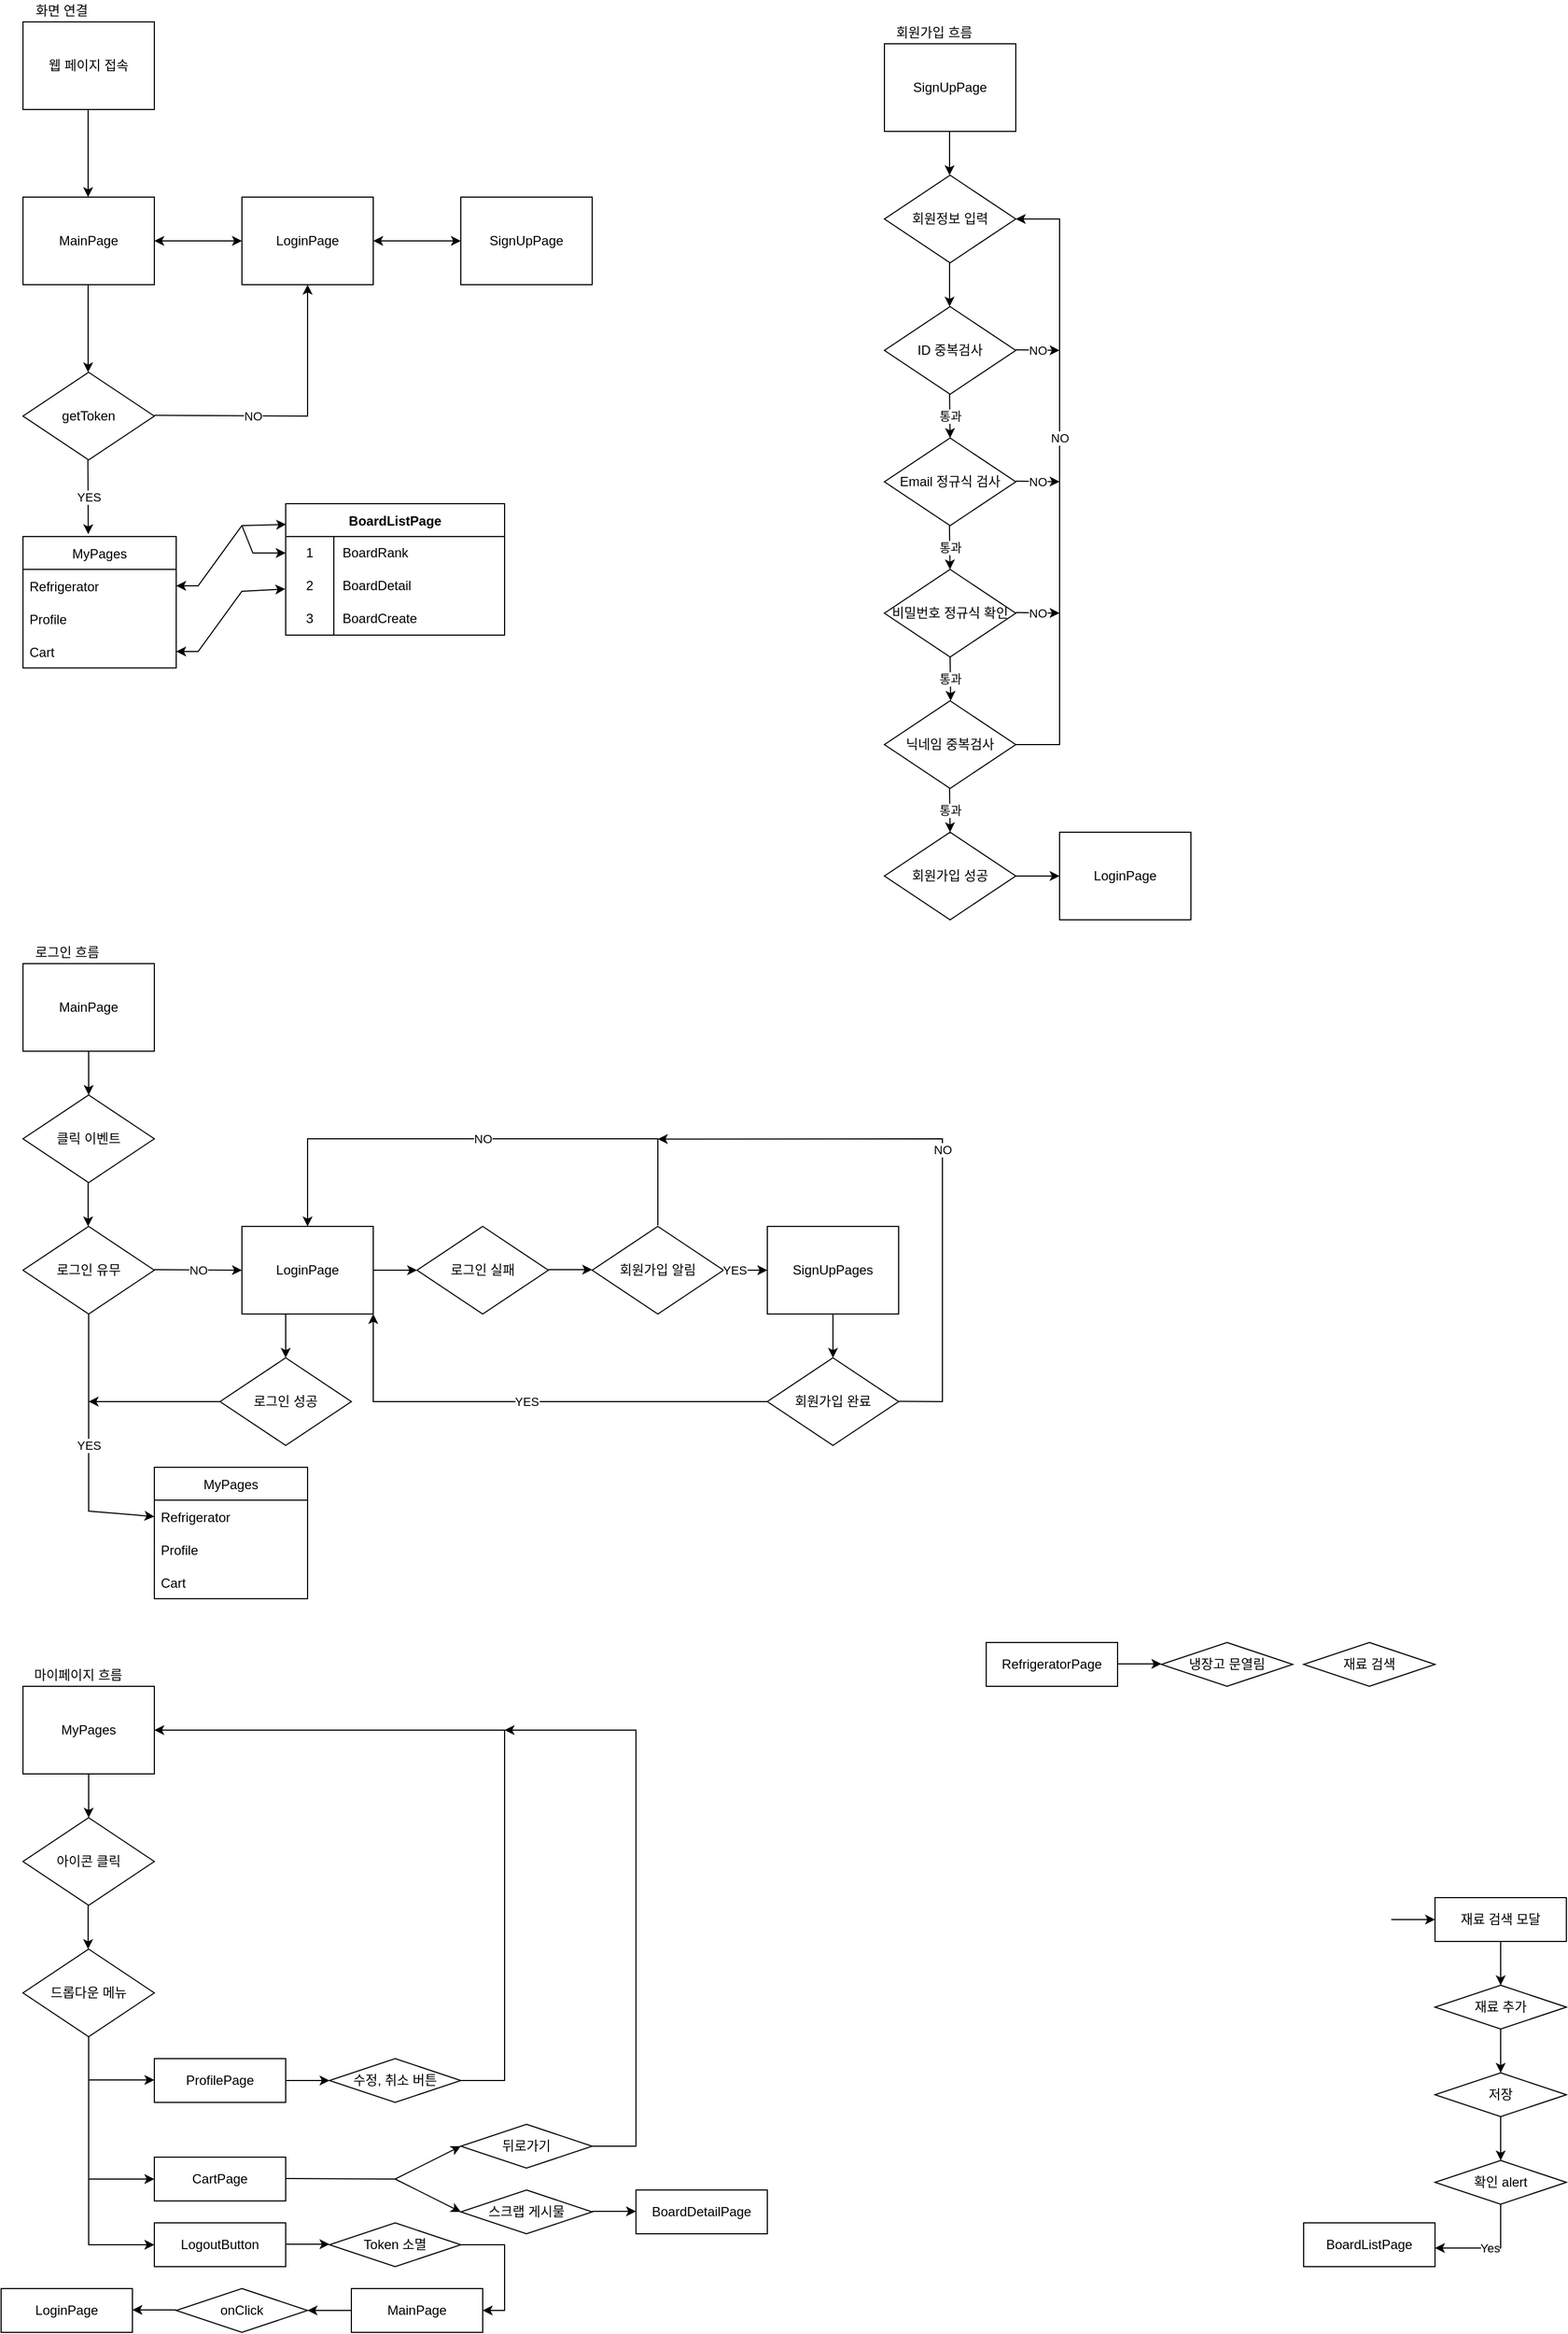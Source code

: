 <mxfile version="17.4.0" type="device"><diagram id="q5VHLR1NFoGyEpPWqJxG" name="Page-1"><mxGraphModel dx="1966" dy="878" grid="1" gridSize="10" guides="1" tooltips="1" connect="1" arrows="1" fold="1" page="1" pageScale="1" pageWidth="827" pageHeight="1169" math="0" shadow="0"><root><mxCell id="0"/><mxCell id="1" parent="0"/><UserObject label="웹 페이지 접속" treeRoot="1" id="XdCAd-mojcfVDzopCOzS-5"><mxCell style="whiteSpace=wrap;html=1;align=center;treeFolding=1;treeMoving=1;newEdgeStyle={&quot;edgeStyle&quot;:&quot;elbowEdgeStyle&quot;,&quot;startArrow&quot;:&quot;none&quot;,&quot;endArrow&quot;:&quot;none&quot;};fontFamily=Helvetica;" parent="1" vertex="1"><mxGeometry x="40" y="40" width="120" height="80" as="geometry"/></mxCell></UserObject><UserObject label="MainPage" treeRoot="1" id="XdCAd-mojcfVDzopCOzS-6"><mxCell style="whiteSpace=wrap;html=1;align=center;treeFolding=1;treeMoving=1;newEdgeStyle={&quot;edgeStyle&quot;:&quot;elbowEdgeStyle&quot;,&quot;startArrow&quot;:&quot;none&quot;,&quot;endArrow&quot;:&quot;none&quot;};fontFamily=Helvetica;" parent="1" vertex="1"><mxGeometry x="40" y="200" width="120" height="80" as="geometry"/></mxCell></UserObject><UserObject label="SignUpPage" treeRoot="1" id="XdCAd-mojcfVDzopCOzS-8"><mxCell style="whiteSpace=wrap;html=1;align=center;treeFolding=1;treeMoving=1;newEdgeStyle={&quot;edgeStyle&quot;:&quot;elbowEdgeStyle&quot;,&quot;startArrow&quot;:&quot;none&quot;,&quot;endArrow&quot;:&quot;none&quot;};fontFamily=Helvetica;" parent="1" vertex="1"><mxGeometry x="440" y="200" width="120" height="80" as="geometry"/></mxCell></UserObject><mxCell id="XdCAd-mojcfVDzopCOzS-10" value="BoardListPage" style="shape=table;startSize=30;container=1;collapsible=0;childLayout=tableLayout;fixedRows=1;rowLines=0;fontStyle=1;fontFamily=Helvetica;" parent="1" vertex="1"><mxGeometry x="280" y="480" width="200" height="120" as="geometry"/></mxCell><mxCell id="XdCAd-mojcfVDzopCOzS-11" value="" style="shape=tableRow;horizontal=0;startSize=0;swimlaneHead=0;swimlaneBody=0;top=0;left=0;bottom=0;right=0;collapsible=0;dropTarget=0;fillColor=none;points=[[0,0.5],[1,0.5]];portConstraint=eastwest;fontFamily=Helvetica;" parent="XdCAd-mojcfVDzopCOzS-10" vertex="1"><mxGeometry y="30" width="200" height="30" as="geometry"/></mxCell><mxCell id="XdCAd-mojcfVDzopCOzS-12" value="1" style="shape=partialRectangle;html=1;whiteSpace=wrap;connectable=0;fillColor=none;top=0;left=0;bottom=0;right=0;overflow=hidden;pointerEvents=1;fontFamily=Helvetica;" parent="XdCAd-mojcfVDzopCOzS-11" vertex="1"><mxGeometry width="44" height="30" as="geometry"><mxRectangle width="44" height="30" as="alternateBounds"/></mxGeometry></mxCell><mxCell id="XdCAd-mojcfVDzopCOzS-13" value="BoardRank" style="shape=partialRectangle;html=1;whiteSpace=wrap;connectable=0;fillColor=none;top=0;left=0;bottom=0;right=0;align=left;spacingLeft=6;overflow=hidden;fontFamily=Helvetica;" parent="XdCAd-mojcfVDzopCOzS-11" vertex="1"><mxGeometry x="44" width="156" height="30" as="geometry"><mxRectangle width="156" height="30" as="alternateBounds"/></mxGeometry></mxCell><mxCell id="XdCAd-mojcfVDzopCOzS-14" value="" style="shape=tableRow;horizontal=0;startSize=0;swimlaneHead=0;swimlaneBody=0;top=0;left=0;bottom=0;right=0;collapsible=0;dropTarget=0;fillColor=none;points=[[0,0.5],[1,0.5]];portConstraint=eastwest;fontFamily=Helvetica;" parent="XdCAd-mojcfVDzopCOzS-10" vertex="1"><mxGeometry y="60" width="200" height="30" as="geometry"/></mxCell><mxCell id="XdCAd-mojcfVDzopCOzS-15" value="2" style="shape=partialRectangle;html=1;whiteSpace=wrap;connectable=0;fillColor=none;top=0;left=0;bottom=0;right=0;overflow=hidden;fontFamily=Helvetica;" parent="XdCAd-mojcfVDzopCOzS-14" vertex="1"><mxGeometry width="44" height="30" as="geometry"><mxRectangle width="44" height="30" as="alternateBounds"/></mxGeometry></mxCell><mxCell id="XdCAd-mojcfVDzopCOzS-16" value="BoardDetail" style="shape=partialRectangle;html=1;whiteSpace=wrap;connectable=0;fillColor=none;top=0;left=0;bottom=0;right=0;align=left;spacingLeft=6;overflow=hidden;fontFamily=Helvetica;" parent="XdCAd-mojcfVDzopCOzS-14" vertex="1"><mxGeometry x="44" width="156" height="30" as="geometry"><mxRectangle width="156" height="30" as="alternateBounds"/></mxGeometry></mxCell><mxCell id="XdCAd-mojcfVDzopCOzS-17" value="" style="shape=tableRow;horizontal=0;startSize=0;swimlaneHead=0;swimlaneBody=0;top=0;left=0;bottom=0;right=0;collapsible=0;dropTarget=0;fillColor=none;points=[[0,0.5],[1,0.5]];portConstraint=eastwest;fontFamily=Helvetica;" parent="XdCAd-mojcfVDzopCOzS-10" vertex="1"><mxGeometry y="90" width="200" height="30" as="geometry"/></mxCell><mxCell id="XdCAd-mojcfVDzopCOzS-18" value="3" style="shape=partialRectangle;html=1;whiteSpace=wrap;connectable=0;fillColor=none;top=0;left=0;bottom=0;right=0;overflow=hidden;fontFamily=Helvetica;" parent="XdCAd-mojcfVDzopCOzS-17" vertex="1"><mxGeometry width="44" height="30" as="geometry"><mxRectangle width="44" height="30" as="alternateBounds"/></mxGeometry></mxCell><mxCell id="XdCAd-mojcfVDzopCOzS-19" value="BoardCreate" style="shape=partialRectangle;html=1;whiteSpace=wrap;connectable=0;fillColor=none;top=0;left=0;bottom=0;right=0;align=left;spacingLeft=6;overflow=hidden;fontFamily=Helvetica;" parent="XdCAd-mojcfVDzopCOzS-17" vertex="1"><mxGeometry x="44" width="156" height="30" as="geometry"><mxRectangle width="156" height="30" as="alternateBounds"/></mxGeometry></mxCell><mxCell id="XdCAd-mojcfVDzopCOzS-23" value="" style="endArrow=classic;html=1;rounded=0;fontFamily=Helvetica;" parent="1" edge="1"><mxGeometry width="50" height="50" relative="1" as="geometry"><mxPoint x="99.5" y="120" as="sourcePoint"/><mxPoint x="99.5" y="200" as="targetPoint"/></mxGeometry></mxCell><mxCell id="XdCAd-mojcfVDzopCOzS-37" value="" style="endArrow=classic;startArrow=classic;html=1;rounded=0;fontFamily=Helvetica;exitX=1;exitY=0.5;exitDx=0;exitDy=0;entryX=0.002;entryY=0.158;entryDx=0;entryDy=0;entryPerimeter=0;" parent="1" target="XdCAd-mojcfVDzopCOzS-10" edge="1" source="wo-7Agv-OuUSriP59Iup-21"><mxGeometry width="50" height="50" relative="1" as="geometry"><mxPoint x="100.0" y="600" as="sourcePoint"/><mxPoint x="280" y="560" as="targetPoint"/><Array as="points"><mxPoint x="200" y="555"/><mxPoint x="240" y="500"/></Array></mxGeometry></mxCell><UserObject label="MainPage" treeRoot="1" id="XdCAd-mojcfVDzopCOzS-42"><mxCell style="whiteSpace=wrap;html=1;align=center;treeFolding=1;treeMoving=1;newEdgeStyle={&quot;edgeStyle&quot;:&quot;elbowEdgeStyle&quot;,&quot;startArrow&quot;:&quot;none&quot;,&quot;endArrow&quot;:&quot;none&quot;};fontFamily=Helvetica;" parent="1" vertex="1"><mxGeometry x="40" y="900" width="120" height="80" as="geometry"/></mxCell></UserObject><mxCell id="XdCAd-mojcfVDzopCOzS-44" value="클릭 이벤트" style="rhombus;whiteSpace=wrap;html=1;fontFamily=Helvetica;" parent="1" vertex="1"><mxGeometry x="40" y="1020" width="120" height="80" as="geometry"/></mxCell><mxCell id="XdCAd-mojcfVDzopCOzS-45" value="로그인 유무" style="rhombus;whiteSpace=wrap;html=1;fontFamily=Helvetica;" parent="1" vertex="1"><mxGeometry x="40" y="1140" width="120" height="80" as="geometry"/></mxCell><mxCell id="XdCAd-mojcfVDzopCOzS-46" value="" style="endArrow=classic;html=1;rounded=0;fontFamily=Helvetica;" parent="1" edge="1"><mxGeometry relative="1" as="geometry"><mxPoint x="160" y="1179.5" as="sourcePoint"/><mxPoint x="240" y="1180" as="targetPoint"/></mxGeometry></mxCell><mxCell id="XdCAd-mojcfVDzopCOzS-47" value="NO" style="edgeLabel;resizable=0;html=1;align=center;verticalAlign=middle;fontFamily=Helvetica;" parent="XdCAd-mojcfVDzopCOzS-46" connectable="0" vertex="1"><mxGeometry relative="1" as="geometry"/></mxCell><mxCell id="XdCAd-mojcfVDzopCOzS-49" value="" style="endArrow=classic;html=1;rounded=0;fontFamily=Helvetica;exitX=0.5;exitY=1;exitDx=0;exitDy=0;entryX=0;entryY=0.5;entryDx=0;entryDy=0;" parent="1" edge="1" target="wo-7Agv-OuUSriP59Iup-30" source="XdCAd-mojcfVDzopCOzS-45"><mxGeometry relative="1" as="geometry"><mxPoint x="158.82" y="1290" as="sourcePoint"/><mxPoint x="158.82" y="1410" as="targetPoint"/><Array as="points"><mxPoint x="100" y="1400"/></Array></mxGeometry></mxCell><mxCell id="XdCAd-mojcfVDzopCOzS-50" value="YES" style="edgeLabel;resizable=0;html=1;align=center;verticalAlign=middle;fontFamily=Helvetica;" parent="XdCAd-mojcfVDzopCOzS-49" connectable="0" vertex="1"><mxGeometry relative="1" as="geometry"/></mxCell><UserObject label="LoginPage" treeRoot="1" id="XdCAd-mojcfVDzopCOzS-51"><mxCell style="whiteSpace=wrap;html=1;align=center;treeFolding=1;treeMoving=1;newEdgeStyle={&quot;edgeStyle&quot;:&quot;elbowEdgeStyle&quot;,&quot;startArrow&quot;:&quot;none&quot;,&quot;endArrow&quot;:&quot;none&quot;};fontFamily=Helvetica;" parent="1" vertex="1"><mxGeometry x="240" y="1140" width="120" height="80" as="geometry"/></mxCell></UserObject><UserObject label="SignUpPages" treeRoot="1" id="XdCAd-mojcfVDzopCOzS-52"><mxCell style="whiteSpace=wrap;html=1;align=center;treeFolding=1;treeMoving=1;newEdgeStyle={&quot;edgeStyle&quot;:&quot;elbowEdgeStyle&quot;,&quot;startArrow&quot;:&quot;none&quot;,&quot;endArrow&quot;:&quot;none&quot;};fontFamily=Helvetica;" parent="1" vertex="1"><mxGeometry x="720" y="1140" width="120" height="80" as="geometry"/></mxCell></UserObject><mxCell id="XdCAd-mojcfVDzopCOzS-54" value="로그인 성공" style="rhombus;whiteSpace=wrap;html=1;fontFamily=Helvetica;" parent="1" vertex="1"><mxGeometry x="220" y="1260" width="120" height="80" as="geometry"/></mxCell><mxCell id="XdCAd-mojcfVDzopCOzS-55" value="" style="endArrow=classic;html=1;rounded=0;fontFamily=Helvetica;exitX=0;exitY=0.5;exitDx=0;exitDy=0;" parent="1" source="XdCAd-mojcfVDzopCOzS-54" edge="1"><mxGeometry width="50" height="50" relative="1" as="geometry"><mxPoint x="380" y="1380" as="sourcePoint"/><mxPoint x="100" y="1300" as="targetPoint"/></mxGeometry></mxCell><mxCell id="XdCAd-mojcfVDzopCOzS-56" value="" style="endArrow=classic;html=1;rounded=0;fontFamily=Helvetica;exitX=0.5;exitY=1;exitDx=0;exitDy=0;" parent="1" source="XdCAd-mojcfVDzopCOzS-42" edge="1"><mxGeometry width="50" height="50" relative="1" as="geometry"><mxPoint x="240" y="1020" as="sourcePoint"/><mxPoint x="100" y="1020" as="targetPoint"/></mxGeometry></mxCell><mxCell id="XdCAd-mojcfVDzopCOzS-57" value="" style="endArrow=classic;html=1;rounded=0;fontFamily=Helvetica;exitX=0.5;exitY=1;exitDx=0;exitDy=0;" parent="1" edge="1"><mxGeometry width="50" height="50" relative="1" as="geometry"><mxPoint x="99.5" y="1100" as="sourcePoint"/><mxPoint x="99.5" y="1140" as="targetPoint"/></mxGeometry></mxCell><mxCell id="XdCAd-mojcfVDzopCOzS-58" value="로그인 실패" style="rhombus;whiteSpace=wrap;html=1;fontFamily=Helvetica;" parent="1" vertex="1"><mxGeometry x="400" y="1140" width="120" height="80" as="geometry"/></mxCell><mxCell id="XdCAd-mojcfVDzopCOzS-59" value="회원가입 알림" style="rhombus;whiteSpace=wrap;html=1;fontFamily=Helvetica;" parent="1" vertex="1"><mxGeometry x="560" y="1140" width="120" height="80" as="geometry"/></mxCell><mxCell id="XdCAd-mojcfVDzopCOzS-60" value="" style="endArrow=classic;html=1;rounded=0;fontFamily=Helvetica;entryX=0;entryY=0.5;entryDx=0;entryDy=0;" parent="1" target="XdCAd-mojcfVDzopCOzS-52" edge="1"><mxGeometry relative="1" as="geometry"><mxPoint x="680" y="1180" as="sourcePoint"/><mxPoint x="680" y="1260" as="targetPoint"/></mxGeometry></mxCell><mxCell id="XdCAd-mojcfVDzopCOzS-61" value="YES" style="edgeLabel;resizable=0;html=1;align=center;verticalAlign=middle;fontFamily=Helvetica;" parent="XdCAd-mojcfVDzopCOzS-60" connectable="0" vertex="1"><mxGeometry relative="1" as="geometry"><mxPoint x="-10" as="offset"/></mxGeometry></mxCell><mxCell id="XdCAd-mojcfVDzopCOzS-62" value="" style="endArrow=classic;html=1;rounded=0;fontFamily=Helvetica;entryX=0.5;entryY=0;entryDx=0;entryDy=0;" parent="1" target="XdCAd-mojcfVDzopCOzS-51" edge="1"><mxGeometry relative="1" as="geometry"><mxPoint x="620" y="1139" as="sourcePoint"/><mxPoint x="700" y="1139.5" as="targetPoint"/><Array as="points"><mxPoint x="620" y="1060"/><mxPoint x="300" y="1060"/></Array></mxGeometry></mxCell><mxCell id="XdCAd-mojcfVDzopCOzS-63" value="NO" style="edgeLabel;resizable=0;html=1;align=center;verticalAlign=middle;fontFamily=Helvetica;" parent="XdCAd-mojcfVDzopCOzS-62" connectable="0" vertex="1"><mxGeometry relative="1" as="geometry"/></mxCell><mxCell id="XdCAd-mojcfVDzopCOzS-64" value="" style="endArrow=classic;html=1;rounded=0;fontFamily=Helvetica;exitX=1;exitY=0.5;exitDx=0;exitDy=0;entryX=0;entryY=0.5;entryDx=0;entryDy=0;" parent="1" source="XdCAd-mojcfVDzopCOzS-51" target="XdCAd-mojcfVDzopCOzS-58" edge="1"><mxGeometry width="50" height="50" relative="1" as="geometry"><mxPoint x="430" y="1110" as="sourcePoint"/><mxPoint x="350" y="1110" as="targetPoint"/></mxGeometry></mxCell><mxCell id="XdCAd-mojcfVDzopCOzS-65" value="" style="endArrow=classic;html=1;rounded=0;fontFamily=Helvetica;exitX=1;exitY=0.5;exitDx=0;exitDy=0;entryX=0;entryY=0.5;entryDx=0;entryDy=0;" parent="1" edge="1"><mxGeometry width="50" height="50" relative="1" as="geometry"><mxPoint x="520" y="1179.5" as="sourcePoint"/><mxPoint x="560" y="1179.5" as="targetPoint"/></mxGeometry></mxCell><mxCell id="XdCAd-mojcfVDzopCOzS-66" value="회원가입 완료" style="rhombus;whiteSpace=wrap;html=1;fontFamily=Helvetica;" parent="1" vertex="1"><mxGeometry x="720" y="1260" width="120" height="80" as="geometry"/></mxCell><mxCell id="XdCAd-mojcfVDzopCOzS-67" value="" style="endArrow=classic;html=1;rounded=0;fontFamily=Helvetica;entryX=1;entryY=1;entryDx=0;entryDy=0;exitX=0;exitY=0.5;exitDx=0;exitDy=0;" parent="1" source="XdCAd-mojcfVDzopCOzS-66" target="XdCAd-mojcfVDzopCOzS-51" edge="1"><mxGeometry relative="1" as="geometry"><mxPoint x="690" y="1190" as="sourcePoint"/><mxPoint x="730" y="1190" as="targetPoint"/><Array as="points"><mxPoint x="360" y="1300"/></Array></mxGeometry></mxCell><mxCell id="XdCAd-mojcfVDzopCOzS-68" value="YES" style="edgeLabel;resizable=0;html=1;align=center;verticalAlign=middle;fontFamily=Helvetica;" parent="XdCAd-mojcfVDzopCOzS-67" connectable="0" vertex="1"><mxGeometry relative="1" as="geometry"/></mxCell><mxCell id="XdCAd-mojcfVDzopCOzS-69" value="" style="endArrow=classic;html=1;rounded=0;fontFamily=Helvetica;entryX=0.5;entryY=0;entryDx=0;entryDy=0;" parent="1" target="XdCAd-mojcfVDzopCOzS-54" edge="1"><mxGeometry width="50" height="50" relative="1" as="geometry"><mxPoint x="280" y="1220" as="sourcePoint"/><mxPoint x="320" y="1240" as="targetPoint"/></mxGeometry></mxCell><mxCell id="XdCAd-mojcfVDzopCOzS-70" value="" style="endArrow=classic;html=1;rounded=0;fontFamily=Helvetica;exitX=0.5;exitY=1;exitDx=0;exitDy=0;entryX=0.5;entryY=0;entryDx=0;entryDy=0;" parent="1" source="XdCAd-mojcfVDzopCOzS-52" target="XdCAd-mojcfVDzopCOzS-66" edge="1"><mxGeometry width="50" height="50" relative="1" as="geometry"><mxPoint x="380" y="1200" as="sourcePoint"/><mxPoint x="420" y="1200" as="targetPoint"/></mxGeometry></mxCell><mxCell id="XdCAd-mojcfVDzopCOzS-71" value="" style="endArrow=classic;html=1;rounded=0;fontFamily=Helvetica;" parent="1" edge="1"><mxGeometry relative="1" as="geometry"><mxPoint x="840" y="1299.75" as="sourcePoint"/><mxPoint x="620" y="1060.25" as="targetPoint"/><Array as="points"><mxPoint x="880" y="1300"/><mxPoint x="880" y="1060"/></Array></mxGeometry></mxCell><mxCell id="XdCAd-mojcfVDzopCOzS-72" value="NO" style="edgeLabel;resizable=0;html=1;align=center;verticalAlign=middle;fontFamily=Helvetica;" parent="XdCAd-mojcfVDzopCOzS-71" connectable="0" vertex="1"><mxGeometry relative="1" as="geometry"/></mxCell><UserObject label="SignUpPage" treeRoot="1" id="XdCAd-mojcfVDzopCOzS-84"><mxCell style="whiteSpace=wrap;html=1;align=center;treeFolding=1;treeMoving=1;newEdgeStyle={&quot;edgeStyle&quot;:&quot;elbowEdgeStyle&quot;,&quot;startArrow&quot;:&quot;none&quot;,&quot;endArrow&quot;:&quot;none&quot;};fontFamily=Helvetica;" parent="1" vertex="1"><mxGeometry x="827" y="60" width="120" height="80" as="geometry"/></mxCell></UserObject><mxCell id="XdCAd-mojcfVDzopCOzS-85" value="회원정보 입력" style="rhombus;whiteSpace=wrap;html=1;fontFamily=Helvetica;" parent="1" vertex="1"><mxGeometry x="827" y="180" width="120" height="80" as="geometry"/></mxCell><mxCell id="XdCAd-mojcfVDzopCOzS-86" value="ID 중복검사" style="rhombus;whiteSpace=wrap;html=1;fontFamily=Helvetica;" parent="1" vertex="1"><mxGeometry x="827" y="300" width="120" height="80" as="geometry"/></mxCell><mxCell id="XdCAd-mojcfVDzopCOzS-91" value="" style="endArrow=classic;html=1;rounded=0;fontFamily=Helvetica;" parent="1" edge="1"><mxGeometry relative="1" as="geometry"><mxPoint x="886.5" y="380" as="sourcePoint"/><mxPoint x="887" y="420" as="targetPoint"/></mxGeometry></mxCell><mxCell id="XdCAd-mojcfVDzopCOzS-92" value="통과" style="edgeLabel;resizable=0;html=1;align=center;verticalAlign=middle;fontFamily=Helvetica;" parent="XdCAd-mojcfVDzopCOzS-91" connectable="0" vertex="1"><mxGeometry relative="1" as="geometry"/></mxCell><mxCell id="XdCAd-mojcfVDzopCOzS-93" value="" style="endArrow=classic;html=1;rounded=0;fontFamily=Helvetica;" parent="1" edge="1"><mxGeometry relative="1" as="geometry"><mxPoint x="887" y="620" as="sourcePoint"/><mxPoint x="887.5" y="660" as="targetPoint"/></mxGeometry></mxCell><mxCell id="XdCAd-mojcfVDzopCOzS-94" value="통과" style="edgeLabel;resizable=0;html=1;align=center;verticalAlign=middle;fontFamily=Helvetica;" parent="XdCAd-mojcfVDzopCOzS-93" connectable="0" vertex="1"><mxGeometry relative="1" as="geometry"/></mxCell><mxCell id="XdCAd-mojcfVDzopCOzS-95" value="" style="endArrow=classic;html=1;rounded=0;fontFamily=Helvetica;" parent="1" edge="1"><mxGeometry relative="1" as="geometry"><mxPoint x="886.5" y="740" as="sourcePoint"/><mxPoint x="887" y="780" as="targetPoint"/></mxGeometry></mxCell><mxCell id="XdCAd-mojcfVDzopCOzS-96" value="통과" style="edgeLabel;resizable=0;html=1;align=center;verticalAlign=middle;fontFamily=Helvetica;" parent="XdCAd-mojcfVDzopCOzS-95" connectable="0" vertex="1"><mxGeometry relative="1" as="geometry"/></mxCell><mxCell id="XdCAd-mojcfVDzopCOzS-97" value="회원가입 성공" style="rhombus;whiteSpace=wrap;html=1;fontFamily=Helvetica;" parent="1" vertex="1"><mxGeometry x="827" y="780" width="120" height="80" as="geometry"/></mxCell><UserObject label="LoginPage" treeRoot="1" id="XdCAd-mojcfVDzopCOzS-98"><mxCell style="whiteSpace=wrap;html=1;align=center;treeFolding=1;treeMoving=1;newEdgeStyle={&quot;edgeStyle&quot;:&quot;elbowEdgeStyle&quot;,&quot;startArrow&quot;:&quot;none&quot;,&quot;endArrow&quot;:&quot;none&quot;};fontFamily=Helvetica;" parent="1" vertex="1"><mxGeometry x="987" y="780" width="120" height="80" as="geometry"/></mxCell></UserObject><mxCell id="XdCAd-mojcfVDzopCOzS-99" value="" style="endArrow=classic;html=1;rounded=0;fontFamily=Helvetica;exitX=0.5;exitY=1;exitDx=0;exitDy=0;" parent="1" edge="1"><mxGeometry width="50" height="50" relative="1" as="geometry"><mxPoint x="886.5" y="140" as="sourcePoint"/><mxPoint x="886.5" y="180" as="targetPoint"/></mxGeometry></mxCell><mxCell id="XdCAd-mojcfVDzopCOzS-101" value="" style="endArrow=classic;html=1;rounded=0;fontFamily=Helvetica;exitX=0.5;exitY=1;exitDx=0;exitDy=0;" parent="1" edge="1"><mxGeometry width="50" height="50" relative="1" as="geometry"><mxPoint x="886.5" y="260" as="sourcePoint"/><mxPoint x="886.5" y="300" as="targetPoint"/></mxGeometry></mxCell><mxCell id="XdCAd-mojcfVDzopCOzS-102" value="" style="endArrow=classic;html=1;rounded=0;fontFamily=Helvetica;exitX=0.5;exitY=1;exitDx=0;exitDy=0;entryX=0;entryY=0.5;entryDx=0;entryDy=0;" parent="1" target="XdCAd-mojcfVDzopCOzS-98" edge="1"><mxGeometry width="50" height="50" relative="1" as="geometry"><mxPoint x="947" y="820" as="sourcePoint"/><mxPoint x="947" y="860" as="targetPoint"/></mxGeometry></mxCell><mxCell id="XdCAd-mojcfVDzopCOzS-103" value="" style="endArrow=classic;html=1;rounded=0;fontFamily=Helvetica;entryX=1;entryY=0.5;entryDx=0;entryDy=0;exitX=1;exitY=0.5;exitDx=0;exitDy=0;" parent="1" target="XdCAd-mojcfVDzopCOzS-85" edge="1"><mxGeometry relative="1" as="geometry"><mxPoint x="947" y="700" as="sourcePoint"/><mxPoint x="1027" y="580" as="targetPoint"/><Array as="points"><mxPoint x="987" y="700"/><mxPoint x="987" y="220"/></Array></mxGeometry></mxCell><mxCell id="XdCAd-mojcfVDzopCOzS-104" value="NO" style="edgeLabel;resizable=0;html=1;align=center;verticalAlign=middle;fontFamily=Helvetica;" parent="XdCAd-mojcfVDzopCOzS-103" connectable="0" vertex="1"><mxGeometry relative="1" as="geometry"><mxPoint y="-40" as="offset"/></mxGeometry></mxCell><mxCell id="XdCAd-mojcfVDzopCOzS-105" value="" style="endArrow=classic;html=1;rounded=0;fontFamily=Helvetica;" parent="1" edge="1"><mxGeometry relative="1" as="geometry"><mxPoint x="947" y="339.5" as="sourcePoint"/><mxPoint x="987" y="340" as="targetPoint"/></mxGeometry></mxCell><mxCell id="XdCAd-mojcfVDzopCOzS-106" value="NO" style="edgeLabel;resizable=0;html=1;align=center;verticalAlign=middle;fontFamily=Helvetica;" parent="XdCAd-mojcfVDzopCOzS-105" connectable="0" vertex="1"><mxGeometry relative="1" as="geometry"/></mxCell><mxCell id="XdCAd-mojcfVDzopCOzS-107" value="" style="endArrow=classic;html=1;rounded=0;fontFamily=Helvetica;" parent="1" edge="1"><mxGeometry relative="1" as="geometry"><mxPoint x="947" y="579.41" as="sourcePoint"/><mxPoint x="987" y="579.91" as="targetPoint"/></mxGeometry></mxCell><mxCell id="XdCAd-mojcfVDzopCOzS-108" value="NO" style="edgeLabel;resizable=0;html=1;align=center;verticalAlign=middle;fontFamily=Helvetica;" parent="XdCAd-mojcfVDzopCOzS-107" connectable="0" vertex="1"><mxGeometry relative="1" as="geometry"/></mxCell><mxCell id="XdCAd-mojcfVDzopCOzS-109" value="화면 연결" style="text;html=1;align=center;verticalAlign=middle;resizable=0;points=[];autosize=1;strokeColor=none;fillColor=none;fontFamily=Helvetica;" parent="1" vertex="1"><mxGeometry x="40" y="20" width="70" height="20" as="geometry"/></mxCell><mxCell id="XdCAd-mojcfVDzopCOzS-110" value="로그인 흐름" style="text;html=1;align=center;verticalAlign=middle;resizable=0;points=[];autosize=1;strokeColor=none;fillColor=none;fontFamily=Helvetica;" parent="1" vertex="1"><mxGeometry x="40" y="880" width="80" height="20" as="geometry"/></mxCell><mxCell id="XdCAd-mojcfVDzopCOzS-111" value="회원가입 흐름" style="text;html=1;align=center;verticalAlign=middle;resizable=0;points=[];autosize=1;strokeColor=none;fillColor=none;fontFamily=Helvetica;" parent="1" vertex="1"><mxGeometry x="827" y="40" width="90" height="20" as="geometry"/></mxCell><mxCell id="XdCAd-mojcfVDzopCOzS-113" value="" style="endArrow=classic;startArrow=classic;html=1;rounded=0;fontFamily=Helvetica;exitX=0;exitY=0.5;exitDx=0;exitDy=0;entryX=1;entryY=0.5;entryDx=0;entryDy=0;" parent="1" source="XdCAd-mojcfVDzopCOzS-8" edge="1" target="nJ7tFbL3vl2mJp2EtKt9-4"><mxGeometry width="50" height="50" relative="1" as="geometry"><mxPoint x="160" y="480" as="sourcePoint"/><mxPoint x="160" y="400" as="targetPoint"/></mxGeometry></mxCell><mxCell id="nJ7tFbL3vl2mJp2EtKt9-3" value="" style="endArrow=classic;html=1;rounded=0;fontFamily=Helvetica;" parent="1" edge="1"><mxGeometry width="50" height="50" relative="1" as="geometry"><mxPoint x="99.5" y="280" as="sourcePoint"/><mxPoint x="99.5" y="360" as="targetPoint"/></mxGeometry></mxCell><UserObject label="LoginPage" treeRoot="1" id="nJ7tFbL3vl2mJp2EtKt9-4"><mxCell style="whiteSpace=wrap;html=1;align=center;treeFolding=1;treeMoving=1;newEdgeStyle={&quot;edgeStyle&quot;:&quot;elbowEdgeStyle&quot;,&quot;startArrow&quot;:&quot;none&quot;,&quot;endArrow&quot;:&quot;none&quot;};fontFamily=Helvetica;" parent="1" vertex="1"><mxGeometry x="240" y="200" width="120" height="80" as="geometry"/></mxCell></UserObject><mxCell id="nJ7tFbL3vl2mJp2EtKt9-7" value="" style="endArrow=classic;startArrow=classic;html=1;rounded=0;entryX=0;entryY=0.5;entryDx=0;entryDy=0;exitX=1;exitY=0.5;exitDx=0;exitDy=0;" parent="1" target="nJ7tFbL3vl2mJp2EtKt9-4" edge="1" source="XdCAd-mojcfVDzopCOzS-6"><mxGeometry width="50" height="50" relative="1" as="geometry"><mxPoint x="100" y="520" as="sourcePoint"/><mxPoint x="150" y="470" as="targetPoint"/></mxGeometry></mxCell><mxCell id="iaN0v-UJ_W6XUIEHee8o-1" value="Email 정규식 검사" style="rhombus;whiteSpace=wrap;html=1;fontFamily=Helvetica;" parent="1" vertex="1"><mxGeometry x="827" y="420" width="120" height="80" as="geometry"/></mxCell><mxCell id="iaN0v-UJ_W6XUIEHee8o-4" value="" style="endArrow=classic;html=1;rounded=0;fontFamily=Helvetica;" parent="1" edge="1"><mxGeometry relative="1" as="geometry"><mxPoint x="886.41" y="500" as="sourcePoint"/><mxPoint x="886.91" y="540" as="targetPoint"/></mxGeometry></mxCell><mxCell id="iaN0v-UJ_W6XUIEHee8o-5" value="통과" style="edgeLabel;resizable=0;html=1;align=center;verticalAlign=middle;fontFamily=Helvetica;" parent="iaN0v-UJ_W6XUIEHee8o-4" connectable="0" vertex="1"><mxGeometry relative="1" as="geometry"/></mxCell><mxCell id="iaN0v-UJ_W6XUIEHee8o-9" value="" style="endArrow=classic;html=1;rounded=0;fontFamily=Helvetica;" parent="1" edge="1"><mxGeometry relative="1" as="geometry"><mxPoint x="947" y="459.41" as="sourcePoint"/><mxPoint x="987" y="459.91" as="targetPoint"/></mxGeometry></mxCell><mxCell id="iaN0v-UJ_W6XUIEHee8o-10" value="NO" style="edgeLabel;resizable=0;html=1;align=center;verticalAlign=middle;fontFamily=Helvetica;" parent="iaN0v-UJ_W6XUIEHee8o-9" connectable="0" vertex="1"><mxGeometry relative="1" as="geometry"/></mxCell><mxCell id="iaN0v-UJ_W6XUIEHee8o-11" value="비밀번호 정규식 확인" style="rhombus;whiteSpace=wrap;html=1;fontFamily=Helvetica;" parent="1" vertex="1"><mxGeometry x="827" y="540" width="120" height="80" as="geometry"/></mxCell><mxCell id="iaN0v-UJ_W6XUIEHee8o-12" value="닉네임 중복검사" style="rhombus;whiteSpace=wrap;html=1;fontFamily=Helvetica;" parent="1" vertex="1"><mxGeometry x="827" y="660" width="120" height="80" as="geometry"/></mxCell><mxCell id="wo-7Agv-OuUSriP59Iup-7" value="getToken" style="rhombus;whiteSpace=wrap;html=1;fontFamily=Helvetica;" vertex="1" parent="1"><mxGeometry x="40" y="360" width="120" height="80" as="geometry"/></mxCell><mxCell id="wo-7Agv-OuUSriP59Iup-8" value="" style="endArrow=classic;html=1;rounded=0;fontFamily=Helvetica;entryX=0.426;entryY=-0.018;entryDx=0;entryDy=0;entryPerimeter=0;" edge="1" parent="1" target="wo-7Agv-OuUSriP59Iup-20"><mxGeometry relative="1" as="geometry"><mxPoint x="99.29" y="440" as="sourcePoint"/><mxPoint x="99" y="520" as="targetPoint"/></mxGeometry></mxCell><mxCell id="wo-7Agv-OuUSriP59Iup-9" value="YES" style="edgeLabel;resizable=0;html=1;align=center;verticalAlign=middle;fontFamily=Helvetica;" connectable="0" vertex="1" parent="wo-7Agv-OuUSriP59Iup-8"><mxGeometry relative="1" as="geometry"/></mxCell><mxCell id="wo-7Agv-OuUSriP59Iup-12" value="" style="endArrow=classic;html=1;rounded=0;fontFamily=Helvetica;entryX=0.5;entryY=1;entryDx=0;entryDy=0;" edge="1" parent="1" target="nJ7tFbL3vl2mJp2EtKt9-4"><mxGeometry relative="1" as="geometry"><mxPoint x="160.0" y="399.29" as="sourcePoint"/><mxPoint x="240" y="399.79" as="targetPoint"/><Array as="points"><mxPoint x="300" y="400"/></Array></mxGeometry></mxCell><mxCell id="wo-7Agv-OuUSriP59Iup-13" value="NO" style="edgeLabel;resizable=0;html=1;align=center;verticalAlign=middle;fontFamily=Helvetica;" connectable="0" vertex="1" parent="wo-7Agv-OuUSriP59Iup-12"><mxGeometry relative="1" as="geometry"><mxPoint x="-40" as="offset"/></mxGeometry></mxCell><mxCell id="wo-7Agv-OuUSriP59Iup-15" style="edgeStyle=orthogonalEdgeStyle;rounded=0;orthogonalLoop=1;jettySize=auto;html=1;exitX=0.5;exitY=1;exitDx=0;exitDy=0;" edge="1" parent="1"><mxGeometry relative="1" as="geometry"><mxPoint x="300" y="600" as="sourcePoint"/><mxPoint x="300" y="600" as="targetPoint"/></mxGeometry></mxCell><mxCell id="wo-7Agv-OuUSriP59Iup-20" value="MyPages" style="swimlane;fontStyle=0;childLayout=stackLayout;horizontal=1;startSize=30;horizontalStack=0;resizeParent=1;resizeParentMax=0;resizeLast=0;collapsible=1;marginBottom=0;" vertex="1" parent="1"><mxGeometry x="40" y="510" width="140" height="120" as="geometry"/></mxCell><mxCell id="wo-7Agv-OuUSriP59Iup-21" value="Refrigerator  " style="text;strokeColor=none;fillColor=none;align=left;verticalAlign=middle;spacingLeft=4;spacingRight=4;overflow=hidden;points=[[0,0.5],[1,0.5]];portConstraint=eastwest;rotatable=0;" vertex="1" parent="wo-7Agv-OuUSriP59Iup-20"><mxGeometry y="30" width="140" height="30" as="geometry"/></mxCell><mxCell id="wo-7Agv-OuUSriP59Iup-22" value="Profile" style="text;strokeColor=none;fillColor=none;align=left;verticalAlign=middle;spacingLeft=4;spacingRight=4;overflow=hidden;points=[[0,0.5],[1,0.5]];portConstraint=eastwest;rotatable=0;" vertex="1" parent="wo-7Agv-OuUSriP59Iup-20"><mxGeometry y="60" width="140" height="30" as="geometry"/></mxCell><mxCell id="wo-7Agv-OuUSriP59Iup-23" value="Cart" style="text;strokeColor=none;fillColor=none;align=left;verticalAlign=middle;spacingLeft=4;spacingRight=4;overflow=hidden;points=[[0,0.5],[1,0.5]];portConstraint=eastwest;rotatable=0;" vertex="1" parent="wo-7Agv-OuUSriP59Iup-20"><mxGeometry y="90" width="140" height="30" as="geometry"/></mxCell><mxCell id="wo-7Agv-OuUSriP59Iup-26" value="" style="endArrow=classic;startArrow=classic;html=1;rounded=0;fontFamily=Helvetica;exitX=1;exitY=0.5;exitDx=0;exitDy=0;entryX=-0.002;entryY=0.597;entryDx=0;entryDy=0;entryPerimeter=0;" edge="1" parent="1" source="wo-7Agv-OuUSriP59Iup-23" target="XdCAd-mojcfVDzopCOzS-14"><mxGeometry width="50" height="50" relative="1" as="geometry"><mxPoint x="180.0" y="613.24" as="sourcePoint"/><mxPoint x="277" y="556" as="targetPoint"/><Array as="points"><mxPoint x="200" y="615"/><mxPoint x="240" y="560"/></Array></mxGeometry></mxCell><mxCell id="wo-7Agv-OuUSriP59Iup-28" value="" style="endArrow=classic;html=1;rounded=0;entryX=0;entryY=0.5;entryDx=0;entryDy=0;" edge="1" parent="1" target="XdCAd-mojcfVDzopCOzS-11"><mxGeometry width="50" height="50" relative="1" as="geometry"><mxPoint x="240" y="500" as="sourcePoint"/><mxPoint x="300" y="540" as="targetPoint"/><Array as="points"><mxPoint x="250" y="525"/></Array></mxGeometry></mxCell><mxCell id="wo-7Agv-OuUSriP59Iup-29" value="MyPages" style="swimlane;fontStyle=0;childLayout=stackLayout;horizontal=1;startSize=30;horizontalStack=0;resizeParent=1;resizeParentMax=0;resizeLast=0;collapsible=1;marginBottom=0;" vertex="1" parent="1"><mxGeometry x="160" y="1360" width="140" height="120" as="geometry"/></mxCell><mxCell id="wo-7Agv-OuUSriP59Iup-30" value="Refrigerator  " style="text;strokeColor=none;fillColor=none;align=left;verticalAlign=middle;spacingLeft=4;spacingRight=4;overflow=hidden;points=[[0,0.5],[1,0.5]];portConstraint=eastwest;rotatable=0;" vertex="1" parent="wo-7Agv-OuUSriP59Iup-29"><mxGeometry y="30" width="140" height="30" as="geometry"/></mxCell><mxCell id="wo-7Agv-OuUSriP59Iup-31" value="Profile" style="text;strokeColor=none;fillColor=none;align=left;verticalAlign=middle;spacingLeft=4;spacingRight=4;overflow=hidden;points=[[0,0.5],[1,0.5]];portConstraint=eastwest;rotatable=0;" vertex="1" parent="wo-7Agv-OuUSriP59Iup-29"><mxGeometry y="60" width="140" height="30" as="geometry"/></mxCell><mxCell id="wo-7Agv-OuUSriP59Iup-32" value="Cart" style="text;strokeColor=none;fillColor=none;align=left;verticalAlign=middle;spacingLeft=4;spacingRight=4;overflow=hidden;points=[[0,0.5],[1,0.5]];portConstraint=eastwest;rotatable=0;" vertex="1" parent="wo-7Agv-OuUSriP59Iup-29"><mxGeometry y="90" width="140" height="30" as="geometry"/></mxCell><UserObject label="MyPages" treeRoot="1" id="wo-7Agv-OuUSriP59Iup-33"><mxCell style="whiteSpace=wrap;html=1;align=center;treeFolding=1;treeMoving=1;newEdgeStyle={&quot;edgeStyle&quot;:&quot;elbowEdgeStyle&quot;,&quot;startArrow&quot;:&quot;none&quot;,&quot;endArrow&quot;:&quot;none&quot;};fontFamily=Helvetica;" vertex="1" parent="1"><mxGeometry x="40" y="1560" width="120" height="80" as="geometry"/></mxCell></UserObject><mxCell id="wo-7Agv-OuUSriP59Iup-34" value="마이페이지 흐름" style="text;html=1;align=center;verticalAlign=middle;resizable=0;points=[];autosize=1;strokeColor=none;fillColor=none;fontFamily=Helvetica;" vertex="1" parent="1"><mxGeometry x="40" y="1540" width="100" height="20" as="geometry"/></mxCell><mxCell id="wo-7Agv-OuUSriP59Iup-35" value="아이콘 클릭" style="rhombus;whiteSpace=wrap;html=1;fontFamily=Helvetica;" vertex="1" parent="1"><mxGeometry x="40" y="1680" width="120" height="80" as="geometry"/></mxCell><mxCell id="wo-7Agv-OuUSriP59Iup-36" value="" style="endArrow=classic;html=1;rounded=0;exitX=0.5;exitY=1;exitDx=0;exitDy=0;" edge="1" parent="1" source="wo-7Agv-OuUSriP59Iup-33" target="wo-7Agv-OuUSriP59Iup-35"><mxGeometry width="50" height="50" relative="1" as="geometry"><mxPoint x="420" y="1750" as="sourcePoint"/><mxPoint x="470" y="1700" as="targetPoint"/></mxGeometry></mxCell><mxCell id="wo-7Agv-OuUSriP59Iup-37" value="드롭다운 메뉴" style="rhombus;whiteSpace=wrap;html=1;fontFamily=Helvetica;" vertex="1" parent="1"><mxGeometry x="40" y="1800" width="120" height="80" as="geometry"/></mxCell><mxCell id="wo-7Agv-OuUSriP59Iup-38" value="" style="endArrow=classic;html=1;rounded=0;exitX=0.5;exitY=1;exitDx=0;exitDy=0;" edge="1" parent="1"><mxGeometry width="50" height="50" relative="1" as="geometry"><mxPoint x="99.5" y="1760" as="sourcePoint"/><mxPoint x="99.5" y="1800" as="targetPoint"/></mxGeometry></mxCell><UserObject label="ProfilePage" treeRoot="1" id="wo-7Agv-OuUSriP59Iup-39"><mxCell style="whiteSpace=wrap;html=1;align=center;treeFolding=1;treeMoving=1;newEdgeStyle={&quot;edgeStyle&quot;:&quot;elbowEdgeStyle&quot;,&quot;startArrow&quot;:&quot;none&quot;,&quot;endArrow&quot;:&quot;none&quot;};fontFamily=Helvetica;" vertex="1" parent="1"><mxGeometry x="160" y="1900" width="120" height="40" as="geometry"/></mxCell></UserObject><UserObject label="RefrigeratorPage" treeRoot="1" id="wo-7Agv-OuUSriP59Iup-40"><mxCell style="whiteSpace=wrap;html=1;align=center;treeFolding=1;treeMoving=1;newEdgeStyle={&quot;edgeStyle&quot;:&quot;elbowEdgeStyle&quot;,&quot;startArrow&quot;:&quot;none&quot;,&quot;endArrow&quot;:&quot;none&quot;};fontFamily=Helvetica;" vertex="1" parent="1"><mxGeometry x="920" y="1520" width="120" height="40" as="geometry"/></mxCell></UserObject><UserObject label="CartPage" treeRoot="1" id="wo-7Agv-OuUSriP59Iup-41"><mxCell style="whiteSpace=wrap;html=1;align=center;treeFolding=1;treeMoving=1;newEdgeStyle={&quot;edgeStyle&quot;:&quot;elbowEdgeStyle&quot;,&quot;startArrow&quot;:&quot;none&quot;,&quot;endArrow&quot;:&quot;none&quot;};fontFamily=Helvetica;" vertex="1" parent="1"><mxGeometry x="160" y="1990" width="120" height="40" as="geometry"/></mxCell></UserObject><UserObject label="LogoutButton" treeRoot="1" id="wo-7Agv-OuUSriP59Iup-42"><mxCell style="whiteSpace=wrap;html=1;align=center;treeFolding=1;treeMoving=1;newEdgeStyle={&quot;edgeStyle&quot;:&quot;elbowEdgeStyle&quot;,&quot;startArrow&quot;:&quot;none&quot;,&quot;endArrow&quot;:&quot;none&quot;};fontFamily=Helvetica;" vertex="1" parent="1"><mxGeometry x="160" y="2050" width="120" height="40" as="geometry"/></mxCell></UserObject><mxCell id="wo-7Agv-OuUSriP59Iup-44" value="" style="endArrow=classic;html=1;rounded=0;exitX=0.5;exitY=1;exitDx=0;exitDy=0;entryX=0;entryY=0.5;entryDx=0;entryDy=0;" edge="1" parent="1" source="wo-7Agv-OuUSriP59Iup-37" target="wo-7Agv-OuUSriP59Iup-42"><mxGeometry width="50" height="50" relative="1" as="geometry"><mxPoint x="420" y="1950" as="sourcePoint"/><mxPoint x="470" y="1900" as="targetPoint"/><Array as="points"><mxPoint x="100" y="2070"/></Array></mxGeometry></mxCell><mxCell id="wo-7Agv-OuUSriP59Iup-45" value="" style="endArrow=classic;html=1;rounded=0;entryX=0;entryY=0.5;entryDx=0;entryDy=0;" edge="1" parent="1" target="wo-7Agv-OuUSriP59Iup-41"><mxGeometry width="50" height="50" relative="1" as="geometry"><mxPoint x="100" y="2010" as="sourcePoint"/><mxPoint x="470" y="1870" as="targetPoint"/></mxGeometry></mxCell><mxCell id="wo-7Agv-OuUSriP59Iup-47" value="" style="endArrow=classic;html=1;rounded=0;entryX=0;entryY=0.5;entryDx=0;entryDy=0;" edge="1" parent="1"><mxGeometry width="50" height="50" relative="1" as="geometry"><mxPoint x="100" y="1919.5" as="sourcePoint"/><mxPoint x="160" y="1919.5" as="targetPoint"/></mxGeometry></mxCell><mxCell id="wo-7Agv-OuUSriP59Iup-48" value="수정, 취소 버튼" style="rhombus;whiteSpace=wrap;html=1;fontFamily=Helvetica;" vertex="1" parent="1"><mxGeometry x="320" y="1900" width="120" height="40" as="geometry"/></mxCell><mxCell id="wo-7Agv-OuUSriP59Iup-49" value="냉장고 문열림" style="rhombus;whiteSpace=wrap;html=1;fontFamily=Helvetica;" vertex="1" parent="1"><mxGeometry x="1080" y="1520" width="120" height="40" as="geometry"/></mxCell><mxCell id="wo-7Agv-OuUSriP59Iup-50" value="뒤로가기" style="rhombus;whiteSpace=wrap;html=1;fontFamily=Helvetica;" vertex="1" parent="1"><mxGeometry x="440" y="1960" width="120" height="40" as="geometry"/></mxCell><mxCell id="wo-7Agv-OuUSriP59Iup-51" value="Token 소멸" style="rhombus;whiteSpace=wrap;html=1;fontFamily=Helvetica;" vertex="1" parent="1"><mxGeometry x="320" y="2050" width="120" height="40" as="geometry"/></mxCell><mxCell id="wo-7Agv-OuUSriP59Iup-52" value="" style="endArrow=classic;html=1;rounded=0;exitX=1;exitY=0.5;exitDx=0;exitDy=0;" edge="1" parent="1" source="wo-7Agv-OuUSriP59Iup-39"><mxGeometry width="50" height="50" relative="1" as="geometry"><mxPoint x="420" y="1950" as="sourcePoint"/><mxPoint x="320" y="1920" as="targetPoint"/></mxGeometry></mxCell><mxCell id="wo-7Agv-OuUSriP59Iup-55" value="" style="endArrow=classic;html=1;rounded=0;exitX=1;exitY=0.5;exitDx=0;exitDy=0;" edge="1" parent="1"><mxGeometry width="50" height="50" relative="1" as="geometry"><mxPoint x="1040" y="1539.5" as="sourcePoint"/><mxPoint x="1080" y="1539.5" as="targetPoint"/></mxGeometry></mxCell><mxCell id="wo-7Agv-OuUSriP59Iup-57" value="" style="endArrow=classic;html=1;rounded=0;exitX=1;exitY=0.5;exitDx=0;exitDy=0;entryX=0;entryY=0.5;entryDx=0;entryDy=0;" edge="1" parent="1" target="wo-7Agv-OuUSriP59Iup-50"><mxGeometry width="50" height="50" relative="1" as="geometry"><mxPoint x="280" y="2009.5" as="sourcePoint"/><mxPoint x="320" y="2009.5" as="targetPoint"/><Array as="points"><mxPoint x="380" y="2010"/></Array></mxGeometry></mxCell><mxCell id="wo-7Agv-OuUSriP59Iup-58" value="" style="endArrow=classic;html=1;rounded=0;exitX=1;exitY=0.5;exitDx=0;exitDy=0;" edge="1" parent="1"><mxGeometry width="50" height="50" relative="1" as="geometry"><mxPoint x="280" y="2069.5" as="sourcePoint"/><mxPoint x="320" y="2069.5" as="targetPoint"/></mxGeometry></mxCell><mxCell id="wo-7Agv-OuUSriP59Iup-61" value="스크랩 게시물" style="rhombus;whiteSpace=wrap;html=1;fontFamily=Helvetica;" vertex="1" parent="1"><mxGeometry x="440" y="2020" width="120" height="40" as="geometry"/></mxCell><mxCell id="wo-7Agv-OuUSriP59Iup-62" value="" style="endArrow=classic;html=1;rounded=0;entryX=0;entryY=0.5;entryDx=0;entryDy=0;" edge="1" parent="1" target="wo-7Agv-OuUSriP59Iup-61"><mxGeometry width="50" height="50" relative="1" as="geometry"><mxPoint x="380" y="2010" as="sourcePoint"/><mxPoint x="470" y="1870" as="targetPoint"/></mxGeometry></mxCell><mxCell id="wo-7Agv-OuUSriP59Iup-63" value="" style="endArrow=classic;html=1;rounded=0;exitX=1;exitY=0.5;exitDx=0;exitDy=0;entryX=1;entryY=0.5;entryDx=0;entryDy=0;" edge="1" parent="1" source="wo-7Agv-OuUSriP59Iup-48" target="wo-7Agv-OuUSriP59Iup-33"><mxGeometry width="50" height="50" relative="1" as="geometry"><mxPoint x="460" y="1919.5" as="sourcePoint"/><mxPoint x="500" y="1919.5" as="targetPoint"/><Array as="points"><mxPoint x="480" y="1920"/><mxPoint x="480" y="1600"/></Array></mxGeometry></mxCell><mxCell id="wo-7Agv-OuUSriP59Iup-64" value="" style="endArrow=classic;html=1;rounded=0;exitX=1;exitY=0.5;exitDx=0;exitDy=0;" edge="1" parent="1" source="wo-7Agv-OuUSriP59Iup-50"><mxGeometry width="50" height="50" relative="1" as="geometry"><mxPoint x="420" y="1950" as="sourcePoint"/><mxPoint x="480" y="1600" as="targetPoint"/><Array as="points"><mxPoint x="600" y="1980"/><mxPoint x="600" y="1600"/></Array></mxGeometry></mxCell><UserObject label="BoardDetailPage" treeRoot="1" id="wo-7Agv-OuUSriP59Iup-65"><mxCell style="whiteSpace=wrap;html=1;align=center;treeFolding=1;treeMoving=1;newEdgeStyle={&quot;edgeStyle&quot;:&quot;elbowEdgeStyle&quot;,&quot;startArrow&quot;:&quot;none&quot;,&quot;endArrow&quot;:&quot;none&quot;};fontFamily=Helvetica;" vertex="1" parent="1"><mxGeometry x="600" y="2020" width="120" height="40" as="geometry"/></mxCell></UserObject><mxCell id="wo-7Agv-OuUSriP59Iup-66" value="" style="endArrow=classic;html=1;rounded=0;exitX=1;exitY=0.5;exitDx=0;exitDy=0;" edge="1" parent="1"><mxGeometry width="50" height="50" relative="1" as="geometry"><mxPoint x="560" y="2039.5" as="sourcePoint"/><mxPoint x="600" y="2039.5" as="targetPoint"/></mxGeometry></mxCell><mxCell id="wo-7Agv-OuUSriP59Iup-72" value="" style="endArrow=classic;html=1;rounded=0;exitX=1;exitY=0.5;exitDx=0;exitDy=0;entryX=1;entryY=0.5;entryDx=0;entryDy=0;" edge="1" parent="1" source="wo-7Agv-OuUSriP59Iup-51" target="wo-7Agv-OuUSriP59Iup-74"><mxGeometry relative="1" as="geometry"><mxPoint x="400" y="1890" as="sourcePoint"/><mxPoint x="400" y="2130" as="targetPoint"/><Array as="points"><mxPoint x="480" y="2070"/><mxPoint x="480" y="2130"/></Array></mxGeometry></mxCell><UserObject label="MainPage" treeRoot="1" id="wo-7Agv-OuUSriP59Iup-74"><mxCell style="whiteSpace=wrap;html=1;align=center;treeFolding=1;treeMoving=1;newEdgeStyle={&quot;edgeStyle&quot;:&quot;elbowEdgeStyle&quot;,&quot;startArrow&quot;:&quot;none&quot;,&quot;endArrow&quot;:&quot;none&quot;};fontFamily=Helvetica;" vertex="1" parent="1"><mxGeometry x="340" y="2110" width="120" height="40" as="geometry"/></mxCell></UserObject><mxCell id="wo-7Agv-OuUSriP59Iup-75" value="onClick" style="rhombus;whiteSpace=wrap;html=1;fontFamily=Helvetica;" vertex="1" parent="1"><mxGeometry x="180" y="2110" width="120" height="40" as="geometry"/></mxCell><UserObject label="LoginPage" treeRoot="1" id="wo-7Agv-OuUSriP59Iup-76"><mxCell style="whiteSpace=wrap;html=1;align=center;treeFolding=1;treeMoving=1;newEdgeStyle={&quot;edgeStyle&quot;:&quot;elbowEdgeStyle&quot;,&quot;startArrow&quot;:&quot;none&quot;,&quot;endArrow&quot;:&quot;none&quot;};fontFamily=Helvetica;" vertex="1" parent="1"><mxGeometry x="20" y="2110" width="120" height="40" as="geometry"/></mxCell></UserObject><mxCell id="wo-7Agv-OuUSriP59Iup-77" value="" style="endArrow=classic;html=1;rounded=0;exitX=0;exitY=0.5;exitDx=0;exitDy=0;entryX=1;entryY=0.5;entryDx=0;entryDy=0;" edge="1" parent="1" source="wo-7Agv-OuUSriP59Iup-74" target="wo-7Agv-OuUSriP59Iup-75"><mxGeometry width="50" height="50" relative="1" as="geometry"><mxPoint x="420" y="1920" as="sourcePoint"/><mxPoint x="470" y="1870" as="targetPoint"/></mxGeometry></mxCell><mxCell id="wo-7Agv-OuUSriP59Iup-78" value="" style="endArrow=classic;html=1;rounded=0;exitX=0;exitY=0.5;exitDx=0;exitDy=0;entryX=1;entryY=0.5;entryDx=0;entryDy=0;" edge="1" parent="1"><mxGeometry width="50" height="50" relative="1" as="geometry"><mxPoint x="180" y="2129.5" as="sourcePoint"/><mxPoint x="140" y="2129.5" as="targetPoint"/></mxGeometry></mxCell><mxCell id="wo-7Agv-OuUSriP59Iup-80" value="재료 검색" style="rhombus;whiteSpace=wrap;html=1;fontFamily=Helvetica;" vertex="1" parent="1"><mxGeometry x="1210" y="1520" width="120" height="40" as="geometry"/></mxCell><mxCell id="wo-7Agv-OuUSriP59Iup-81" value="" style="endArrow=classic;html=1;rounded=0;exitX=1;exitY=0.5;exitDx=0;exitDy=0;" edge="1" parent="1"><mxGeometry width="50" height="50" relative="1" as="geometry"><mxPoint x="1290" y="1773" as="sourcePoint"/><mxPoint x="1330" y="1773" as="targetPoint"/></mxGeometry></mxCell><mxCell id="wo-7Agv-OuUSriP59Iup-84" style="edgeStyle=orthogonalEdgeStyle;rounded=0;orthogonalLoop=1;jettySize=auto;html=1;exitX=0.5;exitY=1;exitDx=0;exitDy=0;" edge="1" parent="1" source="wo-7Agv-OuUSriP59Iup-82"><mxGeometry relative="1" as="geometry"><mxPoint x="1390" y="1833" as="targetPoint"/></mxGeometry></mxCell><UserObject label="재료 검색 모달" treeRoot="1" id="wo-7Agv-OuUSriP59Iup-82"><mxCell style="whiteSpace=wrap;html=1;align=center;treeFolding=1;treeMoving=1;newEdgeStyle={&quot;edgeStyle&quot;:&quot;elbowEdgeStyle&quot;,&quot;startArrow&quot;:&quot;none&quot;,&quot;endArrow&quot;:&quot;none&quot;};fontFamily=Helvetica;" vertex="1" parent="1"><mxGeometry x="1330" y="1753" width="120" height="40" as="geometry"/></mxCell></UserObject><mxCell id="wo-7Agv-OuUSriP59Iup-88" style="edgeStyle=orthogonalEdgeStyle;rounded=0;orthogonalLoop=1;jettySize=auto;html=1;exitX=0.5;exitY=1;exitDx=0;exitDy=0;entryX=0.5;entryY=0;entryDx=0;entryDy=0;" edge="1" parent="1" source="wo-7Agv-OuUSriP59Iup-85" target="wo-7Agv-OuUSriP59Iup-86"><mxGeometry relative="1" as="geometry"/></mxCell><mxCell id="wo-7Agv-OuUSriP59Iup-85" value="재료 추가" style="rhombus;whiteSpace=wrap;html=1;fontFamily=Helvetica;" vertex="1" parent="1"><mxGeometry x="1330" y="1833" width="120" height="40" as="geometry"/></mxCell><mxCell id="wo-7Agv-OuUSriP59Iup-100" style="edgeStyle=orthogonalEdgeStyle;rounded=0;orthogonalLoop=1;jettySize=auto;html=1;exitX=0.5;exitY=1;exitDx=0;exitDy=0;entryX=0.5;entryY=0;entryDx=0;entryDy=0;" edge="1" parent="1" source="wo-7Agv-OuUSriP59Iup-86" target="wo-7Agv-OuUSriP59Iup-90"><mxGeometry relative="1" as="geometry"/></mxCell><mxCell id="wo-7Agv-OuUSriP59Iup-86" value="저장" style="rhombus;whiteSpace=wrap;html=1;fontFamily=Helvetica;" vertex="1" parent="1"><mxGeometry x="1330" y="1913" width="120" height="40" as="geometry"/></mxCell><UserObject label="BoardListPage" treeRoot="1" id="wo-7Agv-OuUSriP59Iup-87"><mxCell style="whiteSpace=wrap;html=1;align=center;treeFolding=1;treeMoving=1;newEdgeStyle={&quot;edgeStyle&quot;:&quot;elbowEdgeStyle&quot;,&quot;startArrow&quot;:&quot;none&quot;,&quot;endArrow&quot;:&quot;none&quot;};fontFamily=Helvetica;" vertex="1" parent="1"><mxGeometry x="1210" y="2050" width="120" height="40" as="geometry"/></mxCell></UserObject><mxCell id="wo-7Agv-OuUSriP59Iup-90" value="확인 alert" style="rhombus;whiteSpace=wrap;html=1;fontFamily=Helvetica;" vertex="1" parent="1"><mxGeometry x="1330" y="1993" width="120" height="40" as="geometry"/></mxCell><mxCell id="wo-7Agv-OuUSriP59Iup-91" value="" style="endArrow=classic;html=1;rounded=0;exitX=0.5;exitY=1;exitDx=0;exitDy=0;entryX=1;entryY=0.5;entryDx=0;entryDy=0;" edge="1" parent="1" source="wo-7Agv-OuUSriP59Iup-90"><mxGeometry relative="1" as="geometry"><mxPoint x="1360" y="1923" as="sourcePoint"/><mxPoint x="1330" y="2073.0" as="targetPoint"/><Array as="points"><mxPoint x="1390" y="2073"/></Array></mxGeometry></mxCell><mxCell id="wo-7Agv-OuUSriP59Iup-92" value="Yes" style="edgeLabel;resizable=0;html=1;align=center;verticalAlign=middle;" connectable="0" vertex="1" parent="wo-7Agv-OuUSriP59Iup-91"><mxGeometry relative="1" as="geometry"/></mxCell></root></mxGraphModel></diagram></mxfile>